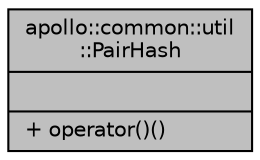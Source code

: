 digraph "apollo::common::util::PairHash"
{
  edge [fontname="Helvetica",fontsize="10",labelfontname="Helvetica",labelfontsize="10"];
  node [fontname="Helvetica",fontsize="10",shape=record];
  Node1 [label="{apollo::common::util\l::PairHash\n||+ operator()()\l}",height=0.2,width=0.4,color="black", fillcolor="grey75", style="filled" fontcolor="black"];
}
